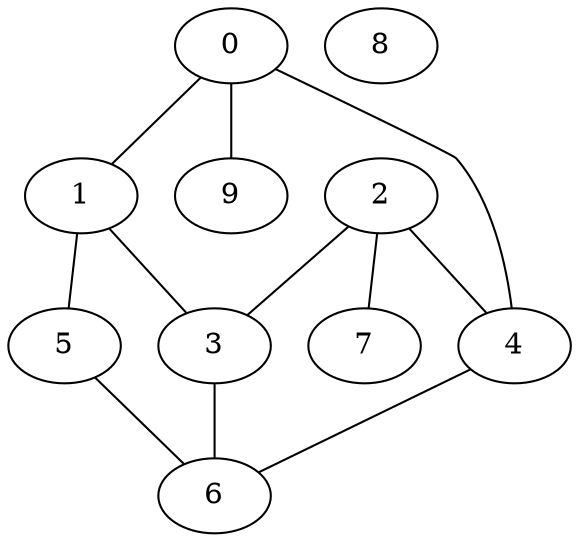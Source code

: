 graph {
0 -- 1;
0 -- 4;
0 -- 9;
1 -- 3;
1 -- 5;
2 -- 3;
2 -- 4;
2 -- 7;
3 -- 6;
4 -- 6;
5 -- 6;
8;
}